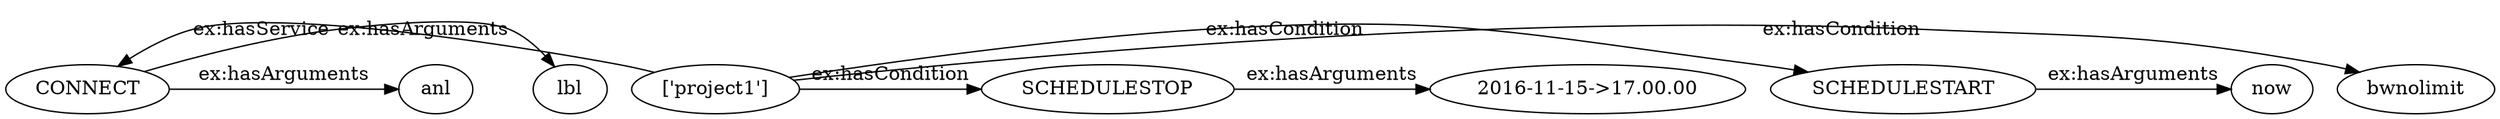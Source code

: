 // Parsed Intent
digraph {
	CONNECT [label=CONNECT]
	anl [label=anl]
		CONNECT -> anl [label="ex:hasArguments" constraint=false]
	CONNECT [label=CONNECT]
	lbl [label=lbl]
		CONNECT -> lbl [label="ex:hasArguments" constraint=false]
	SCHEDULESTOP [label=SCHEDULESTOP]
	"2016-11-15->17.00.00" [label="2016-11-15->17.00.00"]
		SCHEDULESTOP -> "2016-11-15->17.00.00" [label="ex:hasArguments" constraint=false]
	"['project1']" [label="['project1']"]
	SCHEDULESTART [label=SCHEDULESTART]
		"['project1']" -> SCHEDULESTART [label="ex:hasCondition" constraint=false]
	SCHEDULESTART [label=SCHEDULESTART]
	now [label=now]
		SCHEDULESTART -> now [label="ex:hasArguments" constraint=false]
	"['project1']" [label="['project1']"]
	CONNECT [label=CONNECT]
		"['project1']" -> CONNECT [label="ex:hasService" constraint=false]
	"['project1']" [label="['project1']"]
	bwnolimit [label=bwnolimit]
		"['project1']" -> bwnolimit [label="ex:hasCondition" constraint=false]
	"['project1']" [label="['project1']"]
	SCHEDULESTOP [label=SCHEDULESTOP]
		"['project1']" -> SCHEDULESTOP [label="ex:hasCondition" constraint=false]
}